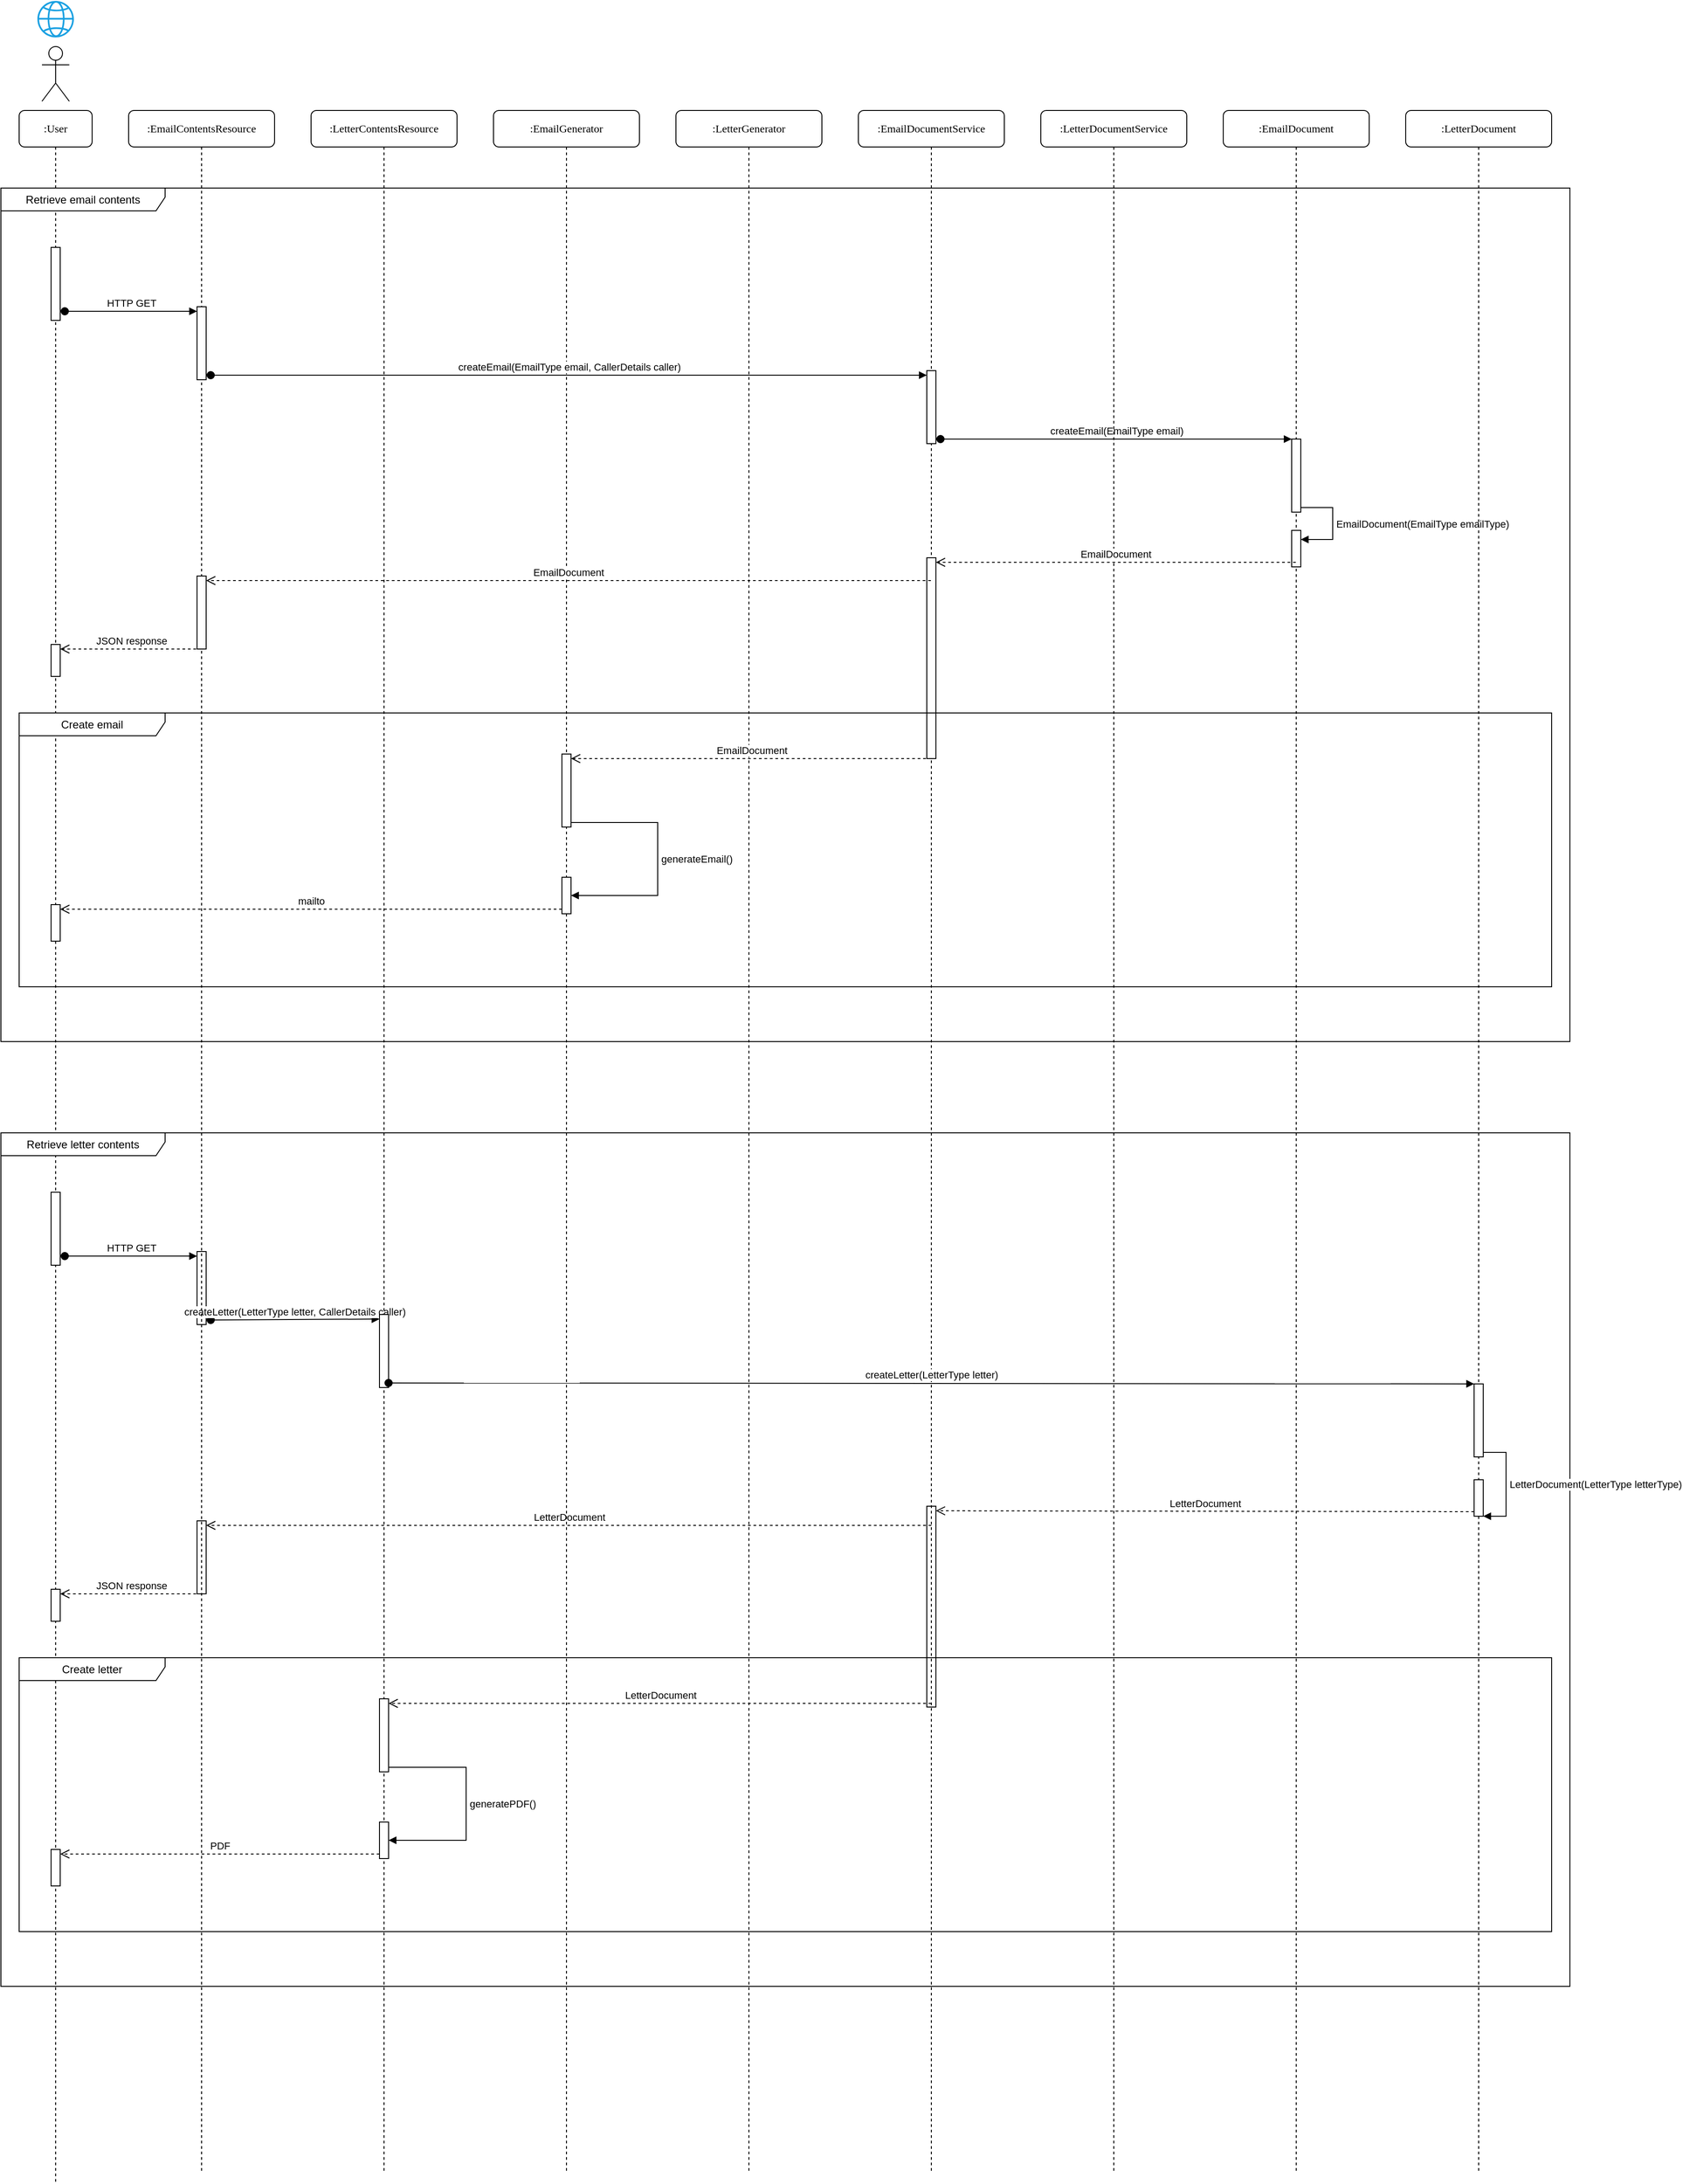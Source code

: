 <mxfile version="24.2.1" type="github">
  <diagram name="Page-1" id="13e1069c-82ec-6db2-03f1-153e76fe0fe0">
    <mxGraphModel dx="6260" dy="2536" grid="1" gridSize="10" guides="1" tooltips="1" connect="1" arrows="1" fold="1" page="1" pageScale="1" pageWidth="1100" pageHeight="850" background="none" math="0" shadow="0">
      <root>
        <mxCell id="0" />
        <mxCell id="1" parent="0" />
        <mxCell id="2ybR_Enmwmyk68wynfg2-206" value=":User" style="shape=umlLifeline;perimeter=lifelinePerimeter;whiteSpace=wrap;html=1;container=1;collapsible=0;recursiveResize=0;outlineConnect=0;rounded=1;shadow=0;comic=0;labelBackgroundColor=none;strokeWidth=1;fontFamily=Verdana;fontSize=12;align=center;" parent="1" vertex="1">
          <mxGeometry x="-1080" y="140" width="80" height="2270" as="geometry" />
        </mxCell>
        <mxCell id="2KljRyAJOcrQRhTc1DdN-31" value="" style="html=1;points=[[0,0,0,0,5],[0,1,0,0,-5],[1,0,0,0,5],[1,1,0,0,-5]];perimeter=orthogonalPerimeter;outlineConnect=0;targetShapes=umlLifeline;portConstraint=eastwest;newEdgeStyle={&quot;curved&quot;:0,&quot;rounded&quot;:0};" vertex="1" parent="2ybR_Enmwmyk68wynfg2-206">
          <mxGeometry x="35" y="870" width="10" height="40" as="geometry" />
        </mxCell>
        <mxCell id="2KljRyAJOcrQRhTc1DdN-58" value="" style="html=1;points=[[0,0,0,0,5],[0,1,0,0,-5],[1,0,0,0,5],[1,1,0,0,-5]];perimeter=orthogonalPerimeter;outlineConnect=0;targetShapes=umlLifeline;portConstraint=eastwest;newEdgeStyle={&quot;curved&quot;:0,&quot;rounded&quot;:0};" vertex="1" parent="2ybR_Enmwmyk68wynfg2-206">
          <mxGeometry x="35" y="1905" width="10" height="40" as="geometry" />
        </mxCell>
        <mxCell id="2KljRyAJOcrQRhTc1DdN-59" value="" style="html=1;points=[[0,0,0,0,5],[0,1,0,0,-5],[1,0,0,0,5],[1,1,0,0,-5]];perimeter=orthogonalPerimeter;outlineConnect=0;targetShapes=umlLifeline;portConstraint=eastwest;newEdgeStyle={&quot;curved&quot;:0,&quot;rounded&quot;:0};" vertex="1" parent="2ybR_Enmwmyk68wynfg2-206">
          <mxGeometry x="195" y="1250" width="10" height="80" as="geometry" />
        </mxCell>
        <mxCell id="2KljRyAJOcrQRhTc1DdN-60" value="Retrieve letter contents" style="shape=umlFrame;whiteSpace=wrap;html=1;pointerEvents=0;width=180;height=25;" vertex="1" parent="2ybR_Enmwmyk68wynfg2-206">
          <mxGeometry x="-20" y="1120" width="1720" height="935" as="geometry" />
        </mxCell>
        <mxCell id="2KljRyAJOcrQRhTc1DdN-61" value="" style="html=1;points=[[0,0,0,0,5],[0,1,0,0,-5],[1,0,0,0,5],[1,1,0,0,-5]];perimeter=orthogonalPerimeter;outlineConnect=0;targetShapes=umlLifeline;portConstraint=eastwest;newEdgeStyle={&quot;curved&quot;:0,&quot;rounded&quot;:0};" vertex="1" parent="2ybR_Enmwmyk68wynfg2-206">
          <mxGeometry x="35" y="1185" width="10" height="80" as="geometry" />
        </mxCell>
        <mxCell id="2KljRyAJOcrQRhTc1DdN-64" value="" style="html=1;points=[[0,0,0,0,5],[0,1,0,0,-5],[1,0,0,0,5],[1,1,0,0,-5]];perimeter=orthogonalPerimeter;outlineConnect=0;targetShapes=umlLifeline;portConstraint=eastwest;newEdgeStyle={&quot;curved&quot;:0,&quot;rounded&quot;:0};" vertex="1" parent="2ybR_Enmwmyk68wynfg2-206">
          <mxGeometry x="995" y="1529" width="10" height="220" as="geometry" />
        </mxCell>
        <mxCell id="2KljRyAJOcrQRhTc1DdN-68" value="Create letter" style="shape=umlFrame;whiteSpace=wrap;html=1;pointerEvents=0;width=160;height=25;" vertex="1" parent="2ybR_Enmwmyk68wynfg2-206">
          <mxGeometry y="1695" width="1680" height="300" as="geometry" />
        </mxCell>
        <mxCell id="2KljRyAJOcrQRhTc1DdN-69" value="HTTP GET" style="html=1;verticalAlign=bottom;startArrow=oval;startFill=1;endArrow=block;startSize=8;curved=0;rounded=0;entryX=0;entryY=0;entryDx=0;entryDy=5;entryPerimeter=0;" edge="1" parent="2ybR_Enmwmyk68wynfg2-206" target="2KljRyAJOcrQRhTc1DdN-59">
          <mxGeometry width="60" relative="1" as="geometry">
            <mxPoint x="50" y="1255" as="sourcePoint" />
            <mxPoint x="110" y="1255" as="targetPoint" />
          </mxGeometry>
        </mxCell>
        <mxCell id="2KljRyAJOcrQRhTc1DdN-70" value="createLetter(LetterType letter, CallerDetails caller)" style="html=1;verticalAlign=bottom;startArrow=oval;startFill=1;endArrow=block;startSize=8;curved=0;rounded=0;entryX=0;entryY=0;entryDx=0;entryDy=5;entryPerimeter=0;" edge="1" parent="2ybR_Enmwmyk68wynfg2-206" target="2KljRyAJOcrQRhTc1DdN-62">
          <mxGeometry width="60" relative="1" as="geometry">
            <mxPoint x="210" y="1325" as="sourcePoint" />
            <mxPoint x="270" y="1325" as="targetPoint" />
          </mxGeometry>
        </mxCell>
        <mxCell id="2KljRyAJOcrQRhTc1DdN-72" value="" style="html=1;points=[[0,0,0,0,5],[0,1,0,0,-5],[1,0,0,0,5],[1,1,0,0,-5]];perimeter=orthogonalPerimeter;outlineConnect=0;targetShapes=umlLifeline;portConstraint=eastwest;newEdgeStyle={&quot;curved&quot;:0,&quot;rounded&quot;:0};" vertex="1" parent="2ybR_Enmwmyk68wynfg2-206">
          <mxGeometry x="195" y="1545" width="10" height="80" as="geometry" />
        </mxCell>
        <mxCell id="2KljRyAJOcrQRhTc1DdN-73" value="" style="html=1;points=[[0,0,0,0,5],[0,1,0,0,-5],[1,0,0,0,5],[1,1,0,0,-5]];perimeter=orthogonalPerimeter;outlineConnect=0;targetShapes=umlLifeline;portConstraint=eastwest;newEdgeStyle={&quot;curved&quot;:0,&quot;rounded&quot;:0};" vertex="1" parent="2ybR_Enmwmyk68wynfg2-206">
          <mxGeometry x="35" y="1620" width="10" height="35" as="geometry" />
        </mxCell>
        <mxCell id="2KljRyAJOcrQRhTc1DdN-74" value="JSON response" style="html=1;verticalAlign=bottom;endArrow=open;dashed=1;endSize=8;curved=0;rounded=0;entryX=1;entryY=0;entryDx=0;entryDy=5;entryPerimeter=0;" edge="1" parent="2ybR_Enmwmyk68wynfg2-206" target="2KljRyAJOcrQRhTc1DdN-73">
          <mxGeometry relative="1" as="geometry">
            <mxPoint x="200" y="1625" as="sourcePoint" />
            <mxPoint x="120" y="1625" as="targetPoint" />
          </mxGeometry>
        </mxCell>
        <mxCell id="2KljRyAJOcrQRhTc1DdN-75" value="LetterDocument" style="html=1;verticalAlign=bottom;endArrow=open;dashed=1;endSize=8;curved=0;rounded=0;entryX=1;entryY=0;entryDx=0;entryDy=5;entryPerimeter=0;" edge="1" parent="2ybR_Enmwmyk68wynfg2-206" target="2KljRyAJOcrQRhTc1DdN-72">
          <mxGeometry relative="1" as="geometry">
            <mxPoint x="1000" y="1550" as="sourcePoint" />
            <mxPoint x="920" y="1555" as="targetPoint" />
          </mxGeometry>
        </mxCell>
        <mxCell id="2KljRyAJOcrQRhTc1DdN-77" value="LetterDocument" style="html=1;verticalAlign=bottom;endArrow=open;dashed=1;endSize=8;curved=0;rounded=0;entryX=1;entryY=0;entryDx=0;entryDy=5;entryPerimeter=0;" edge="1" parent="2ybR_Enmwmyk68wynfg2-206" target="2KljRyAJOcrQRhTc1DdN-76">
          <mxGeometry relative="1" as="geometry">
            <mxPoint x="1000" y="1745" as="sourcePoint" />
            <mxPoint x="920" y="1745" as="targetPoint" />
          </mxGeometry>
        </mxCell>
        <mxCell id="7baba1c4bc27f4b0-8" value=":EmailContentsResource" style="shape=umlLifeline;perimeter=lifelinePerimeter;whiteSpace=wrap;html=1;container=1;collapsible=0;recursiveResize=0;outlineConnect=0;rounded=1;shadow=0;comic=0;labelBackgroundColor=none;strokeWidth=1;fontFamily=Verdana;fontSize=12;align=center;" parent="1" vertex="1">
          <mxGeometry x="-960" y="140" width="160" height="2260" as="geometry" />
        </mxCell>
        <mxCell id="2KljRyAJOcrQRhTc1DdN-5" value="" style="html=1;points=[[0,0,0,0,5],[0,1,0,0,-5],[1,0,0,0,5],[1,1,0,0,-5]];perimeter=orthogonalPerimeter;outlineConnect=0;targetShapes=umlLifeline;portConstraint=eastwest;newEdgeStyle={&quot;curved&quot;:0,&quot;rounded&quot;:0};" vertex="1" parent="7baba1c4bc27f4b0-8">
          <mxGeometry x="75" y="215" width="10" height="80" as="geometry" />
        </mxCell>
        <mxCell id="2ybR_Enmwmyk68wynfg2-215" value="" style="shape=umlActor;verticalLabelPosition=bottom;verticalAlign=top;html=1;" parent="1" vertex="1">
          <mxGeometry x="-1055" y="70" width="30" height="60" as="geometry" />
        </mxCell>
        <mxCell id="Pqkm6T4iRC-XtUFv7M2G-2" value=":LetterContentsResource" style="shape=umlLifeline;perimeter=lifelinePerimeter;whiteSpace=wrap;html=1;container=1;collapsible=0;recursiveResize=0;outlineConnect=0;rounded=1;shadow=0;comic=0;labelBackgroundColor=none;strokeWidth=1;fontFamily=Verdana;fontSize=12;align=center;" parent="1" vertex="1">
          <mxGeometry x="-760" y="140" width="160" height="2260" as="geometry" />
        </mxCell>
        <mxCell id="2KljRyAJOcrQRhTc1DdN-62" value="" style="html=1;points=[[0,0,0,0,5],[0,1,0,0,-5],[1,0,0,0,5],[1,1,0,0,-5]];perimeter=orthogonalPerimeter;outlineConnect=0;targetShapes=umlLifeline;portConstraint=eastwest;newEdgeStyle={&quot;curved&quot;:0,&quot;rounded&quot;:0};" vertex="1" parent="Pqkm6T4iRC-XtUFv7M2G-2">
          <mxGeometry x="75" y="1319" width="10" height="80" as="geometry" />
        </mxCell>
        <mxCell id="2KljRyAJOcrQRhTc1DdN-76" value="" style="html=1;points=[[0,0,0,0,5],[0,1,0,0,-5],[1,0,0,0,5],[1,1,0,0,-5]];perimeter=orthogonalPerimeter;outlineConnect=0;targetShapes=umlLifeline;portConstraint=eastwest;newEdgeStyle={&quot;curved&quot;:0,&quot;rounded&quot;:0};" vertex="1" parent="Pqkm6T4iRC-XtUFv7M2G-2">
          <mxGeometry x="75" y="1740" width="10" height="80" as="geometry" />
        </mxCell>
        <mxCell id="2KljRyAJOcrQRhTc1DdN-78" value="" style="html=1;points=[[0,0,0,0,5],[0,1,0,0,-5],[1,0,0,0,5],[1,1,0,0,-5]];perimeter=orthogonalPerimeter;outlineConnect=0;targetShapes=umlLifeline;portConstraint=eastwest;newEdgeStyle={&quot;curved&quot;:0,&quot;rounded&quot;:0};" vertex="1" parent="Pqkm6T4iRC-XtUFv7M2G-2">
          <mxGeometry x="75" y="1875" width="10" height="40" as="geometry" />
        </mxCell>
        <mxCell id="2KljRyAJOcrQRhTc1DdN-79" value="generatePDF()" style="html=1;align=left;spacingLeft=2;endArrow=block;rounded=0;edgeStyle=orthogonalEdgeStyle;curved=0;rounded=0;exitX=1;exitY=1;exitDx=0;exitDy=-5;exitPerimeter=0;" edge="1" parent="Pqkm6T4iRC-XtUFv7M2G-2" source="2KljRyAJOcrQRhTc1DdN-76" target="2KljRyAJOcrQRhTc1DdN-78">
          <mxGeometry relative="1" as="geometry">
            <mxPoint x="220" y="1865" as="sourcePoint" />
            <Array as="points">
              <mxPoint x="170" y="1815" />
              <mxPoint x="170" y="1895" />
            </Array>
          </mxGeometry>
        </mxCell>
        <mxCell id="Pqkm6T4iRC-XtUFv7M2G-3" value="" style="sketch=0;outlineConnect=0;fillColor=#1BA1E2;strokeColor=#006EAF;dashed=0;verticalLabelPosition=bottom;verticalAlign=top;align=center;html=1;fontSize=12;fontStyle=0;aspect=fixed;pointerEvents=1;shape=mxgraph.aws4.globe;fontColor=#ffffff;" parent="1" vertex="1">
          <mxGeometry x="-1060" y="20" width="40" height="40" as="geometry" />
        </mxCell>
        <mxCell id="2KljRyAJOcrQRhTc1DdN-1" value=":EmailGenerator" style="shape=umlLifeline;perimeter=lifelinePerimeter;whiteSpace=wrap;html=1;container=1;collapsible=0;recursiveResize=0;outlineConnect=0;rounded=1;shadow=0;comic=0;labelBackgroundColor=none;strokeWidth=1;fontFamily=Verdana;fontSize=12;align=center;" vertex="1" parent="1">
          <mxGeometry x="-560" y="140" width="160" height="2260" as="geometry" />
        </mxCell>
        <mxCell id="2KljRyAJOcrQRhTc1DdN-2" value=":LetterGenerator" style="shape=umlLifeline;perimeter=lifelinePerimeter;whiteSpace=wrap;html=1;container=1;collapsible=0;recursiveResize=0;outlineConnect=0;rounded=1;shadow=0;comic=0;labelBackgroundColor=none;strokeWidth=1;fontFamily=Verdana;fontSize=12;align=center;" vertex="1" parent="1">
          <mxGeometry x="-360" y="140" width="160" height="2260" as="geometry" />
        </mxCell>
        <mxCell id="2KljRyAJOcrQRhTc1DdN-3" value="Retrieve email contents" style="shape=umlFrame;whiteSpace=wrap;html=1;pointerEvents=0;width=180;height=25;" vertex="1" parent="1">
          <mxGeometry x="-1100" y="225" width="1720" height="935" as="geometry" />
        </mxCell>
        <mxCell id="2KljRyAJOcrQRhTc1DdN-4" value="" style="html=1;points=[[0,0,0,0,5],[0,1,0,0,-5],[1,0,0,0,5],[1,1,0,0,-5]];perimeter=orthogonalPerimeter;outlineConnect=0;targetShapes=umlLifeline;portConstraint=eastwest;newEdgeStyle={&quot;curved&quot;:0,&quot;rounded&quot;:0};" vertex="1" parent="1">
          <mxGeometry x="-1045" y="290" width="10" height="80" as="geometry" />
        </mxCell>
        <mxCell id="2KljRyAJOcrQRhTc1DdN-6" value=":EmailDocumentService" style="shape=umlLifeline;perimeter=lifelinePerimeter;whiteSpace=wrap;html=1;container=1;collapsible=0;recursiveResize=0;outlineConnect=0;rounded=1;shadow=0;comic=0;labelBackgroundColor=none;strokeWidth=1;fontFamily=Verdana;fontSize=12;align=center;" vertex="1" parent="1">
          <mxGeometry x="-160" y="140" width="160" height="2260" as="geometry" />
        </mxCell>
        <mxCell id="2KljRyAJOcrQRhTc1DdN-12" value="" style="html=1;points=[[0,0,0,0,5],[0,1,0,0,-5],[1,0,0,0,5],[1,1,0,0,-5]];perimeter=orthogonalPerimeter;outlineConnect=0;targetShapes=umlLifeline;portConstraint=eastwest;newEdgeStyle={&quot;curved&quot;:0,&quot;rounded&quot;:0};" vertex="1" parent="2KljRyAJOcrQRhTc1DdN-6">
          <mxGeometry x="75" y="285" width="10" height="80" as="geometry" />
        </mxCell>
        <mxCell id="2KljRyAJOcrQRhTc1DdN-15" value="createEmail(EmailType email)" style="html=1;verticalAlign=bottom;startArrow=oval;startFill=1;endArrow=block;startSize=8;curved=0;rounded=0;" edge="1" parent="2KljRyAJOcrQRhTc1DdN-6" target="2KljRyAJOcrQRhTc1DdN-14">
          <mxGeometry width="60" relative="1" as="geometry">
            <mxPoint x="90" y="360" as="sourcePoint" />
            <mxPoint x="150" y="360" as="targetPoint" />
          </mxGeometry>
        </mxCell>
        <mxCell id="2KljRyAJOcrQRhTc1DdN-18" value="" style="html=1;points=[[0,0,0,0,5],[0,1,0,0,-5],[1,0,0,0,5],[1,1,0,0,-5]];perimeter=orthogonalPerimeter;outlineConnect=0;targetShapes=umlLifeline;portConstraint=eastwest;newEdgeStyle={&quot;curved&quot;:0,&quot;rounded&quot;:0};" vertex="1" parent="2KljRyAJOcrQRhTc1DdN-6">
          <mxGeometry x="75" y="490" width="10" height="220" as="geometry" />
        </mxCell>
        <mxCell id="2KljRyAJOcrQRhTc1DdN-7" value=":LetterDocumentService" style="shape=umlLifeline;perimeter=lifelinePerimeter;whiteSpace=wrap;html=1;container=1;collapsible=0;recursiveResize=0;outlineConnect=0;rounded=1;shadow=0;comic=0;labelBackgroundColor=none;strokeWidth=1;fontFamily=Verdana;fontSize=12;align=center;" vertex="1" parent="1">
          <mxGeometry x="40" y="140" width="160" height="2260" as="geometry" />
        </mxCell>
        <mxCell id="2KljRyAJOcrQRhTc1DdN-8" value=":EmailDocument" style="shape=umlLifeline;perimeter=lifelinePerimeter;whiteSpace=wrap;html=1;container=1;collapsible=0;recursiveResize=0;outlineConnect=0;rounded=1;shadow=0;comic=0;labelBackgroundColor=none;strokeWidth=1;fontFamily=Verdana;fontSize=12;align=center;" vertex="1" parent="1">
          <mxGeometry x="240" y="140" width="160" height="2260" as="geometry" />
        </mxCell>
        <mxCell id="2KljRyAJOcrQRhTc1DdN-14" value="" style="html=1;points=[[0,0,0,0,5],[0,1,0,0,-5],[1,0,0,0,5],[1,1,0,0,-5]];perimeter=orthogonalPerimeter;outlineConnect=0;targetShapes=umlLifeline;portConstraint=eastwest;newEdgeStyle={&quot;curved&quot;:0,&quot;rounded&quot;:0};" vertex="1" parent="2KljRyAJOcrQRhTc1DdN-8">
          <mxGeometry x="75" y="360" width="10" height="80" as="geometry" />
        </mxCell>
        <mxCell id="2KljRyAJOcrQRhTc1DdN-16" value="" style="html=1;points=[[0,0,0,0,5],[0,1,0,0,-5],[1,0,0,0,5],[1,1,0,0,-5]];perimeter=orthogonalPerimeter;outlineConnect=0;targetShapes=umlLifeline;portConstraint=eastwest;newEdgeStyle={&quot;curved&quot;:0,&quot;rounded&quot;:0};" vertex="1" parent="2KljRyAJOcrQRhTc1DdN-8">
          <mxGeometry x="75" y="460" width="10" height="40" as="geometry" />
        </mxCell>
        <mxCell id="2KljRyAJOcrQRhTc1DdN-17" value="EmailDocument(EmailType emailType)" style="html=1;align=left;spacingLeft=2;endArrow=block;rounded=0;edgeStyle=orthogonalEdgeStyle;curved=0;rounded=0;exitX=1;exitY=1;exitDx=0;exitDy=-5;exitPerimeter=0;" edge="1" target="2KljRyAJOcrQRhTc1DdN-16" parent="2KljRyAJOcrQRhTc1DdN-8" source="2KljRyAJOcrQRhTc1DdN-14">
          <mxGeometry relative="1" as="geometry">
            <mxPoint y="440" as="sourcePoint" />
            <Array as="points">
              <mxPoint x="120" y="435" />
              <mxPoint x="120" y="470" />
            </Array>
          </mxGeometry>
        </mxCell>
        <mxCell id="2KljRyAJOcrQRhTc1DdN-9" value=":LetterDocument" style="shape=umlLifeline;perimeter=lifelinePerimeter;whiteSpace=wrap;html=1;container=1;collapsible=0;recursiveResize=0;outlineConnect=0;rounded=1;shadow=0;comic=0;labelBackgroundColor=none;strokeWidth=1;fontFamily=Verdana;fontSize=12;align=center;" vertex="1" parent="1">
          <mxGeometry x="440" y="140" width="160" height="2260" as="geometry" />
        </mxCell>
        <mxCell id="2KljRyAJOcrQRhTc1DdN-65" value="" style="html=1;points=[[0,0,0,0,5],[0,1,0,0,-5],[1,0,0,0,5],[1,1,0,0,-5]];perimeter=orthogonalPerimeter;outlineConnect=0;targetShapes=umlLifeline;portConstraint=eastwest;newEdgeStyle={&quot;curved&quot;:0,&quot;rounded&quot;:0};" vertex="1" parent="2KljRyAJOcrQRhTc1DdN-9">
          <mxGeometry x="75" y="1395" width="10" height="80" as="geometry" />
        </mxCell>
        <mxCell id="2KljRyAJOcrQRhTc1DdN-66" value="" style="html=1;points=[[0,0,0,0,5],[0,1,0,0,-5],[1,0,0,0,5],[1,1,0,0,-5]];perimeter=orthogonalPerimeter;outlineConnect=0;targetShapes=umlLifeline;portConstraint=eastwest;newEdgeStyle={&quot;curved&quot;:0,&quot;rounded&quot;:0};" vertex="1" parent="2KljRyAJOcrQRhTc1DdN-9">
          <mxGeometry x="75" y="1500" width="10" height="40" as="geometry" />
        </mxCell>
        <mxCell id="2KljRyAJOcrQRhTc1DdN-67" value="LetterDocument(LetterType letterType)" style="html=1;align=left;spacingLeft=2;endArrow=block;rounded=0;edgeStyle=orthogonalEdgeStyle;curved=0;rounded=0;exitX=1;exitY=1;exitDx=0;exitDy=-5;exitPerimeter=0;" edge="1" parent="2KljRyAJOcrQRhTc1DdN-9" source="2KljRyAJOcrQRhTc1DdN-65" target="2KljRyAJOcrQRhTc1DdN-66">
          <mxGeometry relative="1" as="geometry">
            <mxPoint x="-45" y="1475" as="sourcePoint" />
            <Array as="points">
              <mxPoint x="110" y="1470" />
              <mxPoint x="110" y="1540" />
            </Array>
          </mxGeometry>
        </mxCell>
        <mxCell id="2KljRyAJOcrQRhTc1DdN-10" value="Create email" style="shape=umlFrame;whiteSpace=wrap;html=1;pointerEvents=0;width=160;height=25;" vertex="1" parent="1">
          <mxGeometry x="-1080" y="800" width="1680" height="300" as="geometry" />
        </mxCell>
        <mxCell id="2KljRyAJOcrQRhTc1DdN-11" value="HTTP GET" style="html=1;verticalAlign=bottom;startArrow=oval;startFill=1;endArrow=block;startSize=8;curved=0;rounded=0;entryX=0;entryY=0;entryDx=0;entryDy=5;entryPerimeter=0;" edge="1" parent="1" target="2KljRyAJOcrQRhTc1DdN-5">
          <mxGeometry width="60" relative="1" as="geometry">
            <mxPoint x="-1030" y="360" as="sourcePoint" />
            <mxPoint x="-970" y="360" as="targetPoint" />
          </mxGeometry>
        </mxCell>
        <mxCell id="2KljRyAJOcrQRhTc1DdN-13" value="createEmail(EmailType email, CallerDetails caller)" style="html=1;verticalAlign=bottom;startArrow=oval;startFill=1;endArrow=block;startSize=8;curved=0;rounded=0;entryX=0;entryY=0;entryDx=0;entryDy=5;entryPerimeter=0;" edge="1" parent="1" target="2KljRyAJOcrQRhTc1DdN-12">
          <mxGeometry width="60" relative="1" as="geometry">
            <mxPoint x="-870" y="430" as="sourcePoint" />
            <mxPoint x="-810" y="430" as="targetPoint" />
          </mxGeometry>
        </mxCell>
        <mxCell id="2KljRyAJOcrQRhTc1DdN-19" value="EmailDocument" style="html=1;verticalAlign=bottom;endArrow=open;dashed=1;endSize=8;curved=0;rounded=0;entryX=1;entryY=0;entryDx=0;entryDy=5;entryPerimeter=0;" edge="1" parent="1" source="2KljRyAJOcrQRhTc1DdN-8" target="2KljRyAJOcrQRhTc1DdN-18">
          <mxGeometry relative="1" as="geometry">
            <mxPoint x="290" y="640" as="sourcePoint" />
            <mxPoint x="210" y="640" as="targetPoint" />
          </mxGeometry>
        </mxCell>
        <mxCell id="2KljRyAJOcrQRhTc1DdN-21" value="" style="html=1;points=[[0,0,0,0,5],[0,1,0,0,-5],[1,0,0,0,5],[1,1,0,0,-5]];perimeter=orthogonalPerimeter;outlineConnect=0;targetShapes=umlLifeline;portConstraint=eastwest;newEdgeStyle={&quot;curved&quot;:0,&quot;rounded&quot;:0};" vertex="1" parent="1">
          <mxGeometry x="-885" y="650" width="10" height="80" as="geometry" />
        </mxCell>
        <mxCell id="2KljRyAJOcrQRhTc1DdN-23" value="" style="html=1;points=[[0,0,0,0,5],[0,1,0,0,-5],[1,0,0,0,5],[1,1,0,0,-5]];perimeter=orthogonalPerimeter;outlineConnect=0;targetShapes=umlLifeline;portConstraint=eastwest;newEdgeStyle={&quot;curved&quot;:0,&quot;rounded&quot;:0};" vertex="1" parent="1">
          <mxGeometry x="-1045" y="725" width="10" height="35" as="geometry" />
        </mxCell>
        <mxCell id="2KljRyAJOcrQRhTc1DdN-24" value="JSON response" style="html=1;verticalAlign=bottom;endArrow=open;dashed=1;endSize=8;curved=0;rounded=0;entryX=1;entryY=0;entryDx=0;entryDy=5;entryPerimeter=0;" edge="1" parent="1" target="2KljRyAJOcrQRhTc1DdN-23">
          <mxGeometry relative="1" as="geometry">
            <mxPoint x="-880" y="730" as="sourcePoint" />
            <mxPoint x="-960" y="730" as="targetPoint" />
          </mxGeometry>
        </mxCell>
        <mxCell id="2KljRyAJOcrQRhTc1DdN-22" value="EmailDocument" style="html=1;verticalAlign=bottom;endArrow=open;dashed=1;endSize=8;curved=0;rounded=0;entryX=1;entryY=0;entryDx=0;entryDy=5;entryPerimeter=0;" edge="1" parent="1" source="2KljRyAJOcrQRhTc1DdN-6" target="2KljRyAJOcrQRhTc1DdN-21">
          <mxGeometry relative="1" as="geometry">
            <mxPoint x="-80" y="660" as="sourcePoint" />
            <mxPoint x="-160" y="660" as="targetPoint" />
          </mxGeometry>
        </mxCell>
        <mxCell id="2KljRyAJOcrQRhTc1DdN-25" value="" style="html=1;points=[[0,0,0,0,5],[0,1,0,0,-5],[1,0,0,0,5],[1,1,0,0,-5]];perimeter=orthogonalPerimeter;outlineConnect=0;targetShapes=umlLifeline;portConstraint=eastwest;newEdgeStyle={&quot;curved&quot;:0,&quot;rounded&quot;:0};" vertex="1" parent="1">
          <mxGeometry x="-485" y="845" width="10" height="80" as="geometry" />
        </mxCell>
        <mxCell id="2KljRyAJOcrQRhTc1DdN-27" value="EmailDocument" style="html=1;verticalAlign=bottom;endArrow=open;dashed=1;endSize=8;curved=0;rounded=0;entryX=1;entryY=0;entryDx=0;entryDy=5;entryPerimeter=0;" edge="1" parent="1" target="2KljRyAJOcrQRhTc1DdN-25">
          <mxGeometry relative="1" as="geometry">
            <mxPoint x="-80" y="850" as="sourcePoint" />
            <mxPoint x="-160" y="850" as="targetPoint" />
          </mxGeometry>
        </mxCell>
        <mxCell id="2KljRyAJOcrQRhTc1DdN-28" value="" style="html=1;points=[[0,0,0,0,5],[0,1,0,0,-5],[1,0,0,0,5],[1,1,0,0,-5]];perimeter=orthogonalPerimeter;outlineConnect=0;targetShapes=umlLifeline;portConstraint=eastwest;newEdgeStyle={&quot;curved&quot;:0,&quot;rounded&quot;:0};" vertex="1" parent="1">
          <mxGeometry x="-485" y="980" width="10" height="40" as="geometry" />
        </mxCell>
        <mxCell id="2KljRyAJOcrQRhTc1DdN-29" value="generateEmail()" style="html=1;align=left;spacingLeft=2;endArrow=block;rounded=0;edgeStyle=orthogonalEdgeStyle;curved=0;rounded=0;exitX=1;exitY=1;exitDx=0;exitDy=-5;exitPerimeter=0;" edge="1" target="2KljRyAJOcrQRhTc1DdN-28" parent="1" source="2KljRyAJOcrQRhTc1DdN-25">
          <mxGeometry relative="1" as="geometry">
            <mxPoint x="-410" y="970" as="sourcePoint" />
            <Array as="points">
              <mxPoint x="-380" y="920" />
              <mxPoint x="-380" y="1000" />
            </Array>
          </mxGeometry>
        </mxCell>
        <mxCell id="2KljRyAJOcrQRhTc1DdN-33" value="mailto" style="html=1;verticalAlign=bottom;endArrow=open;dashed=1;endSize=8;curved=0;rounded=0;exitX=0;exitY=1;exitDx=0;exitDy=-5;exitPerimeter=0;entryX=1;entryY=0;entryDx=0;entryDy=5;entryPerimeter=0;" edge="1" parent="1" source="2KljRyAJOcrQRhTc1DdN-28" target="2KljRyAJOcrQRhTc1DdN-31">
          <mxGeometry relative="1" as="geometry">
            <mxPoint x="-590" y="1010" as="sourcePoint" />
            <mxPoint x="-670" y="1010" as="targetPoint" />
          </mxGeometry>
        </mxCell>
        <mxCell id="2KljRyAJOcrQRhTc1DdN-63" value="createLetter(LetterType letter)" style="html=1;verticalAlign=bottom;startArrow=oval;startFill=1;endArrow=block;startSize=8;curved=0;rounded=0;exitX=1;exitY=1;exitDx=0;exitDy=-5;exitPerimeter=0;" edge="1" parent="1" target="2KljRyAJOcrQRhTc1DdN-65" source="2KljRyAJOcrQRhTc1DdN-62">
          <mxGeometry width="60" relative="1" as="geometry">
            <mxPoint x="-70" y="1535" as="sourcePoint" />
            <mxPoint x="-10" y="1535" as="targetPoint" />
          </mxGeometry>
        </mxCell>
        <mxCell id="2KljRyAJOcrQRhTc1DdN-71" value="LetterDocument" style="html=1;verticalAlign=bottom;endArrow=open;dashed=1;endSize=8;curved=0;rounded=0;entryX=1;entryY=0;entryDx=0;entryDy=5;entryPerimeter=0;exitX=0;exitY=1;exitDx=0;exitDy=-5;exitPerimeter=0;" edge="1" parent="1" target="2KljRyAJOcrQRhTc1DdN-64" source="2KljRyAJOcrQRhTc1DdN-66">
          <mxGeometry relative="1" as="geometry">
            <mxPoint x="320" y="1670" as="sourcePoint" />
            <mxPoint x="210" y="1675" as="targetPoint" />
          </mxGeometry>
        </mxCell>
        <mxCell id="2KljRyAJOcrQRhTc1DdN-80" value="PDF" style="html=1;verticalAlign=bottom;endArrow=open;dashed=1;endSize=8;curved=0;rounded=0;exitX=0;exitY=1;exitDx=0;exitDy=-5;exitPerimeter=0;entryX=1;entryY=0;entryDx=0;entryDy=5;entryPerimeter=0;" edge="1" parent="1" source="2KljRyAJOcrQRhTc1DdN-78" target="2KljRyAJOcrQRhTc1DdN-58">
          <mxGeometry relative="1" as="geometry">
            <mxPoint x="-590" y="2045" as="sourcePoint" />
            <mxPoint x="-670" y="2045" as="targetPoint" />
          </mxGeometry>
        </mxCell>
      </root>
    </mxGraphModel>
  </diagram>
</mxfile>
